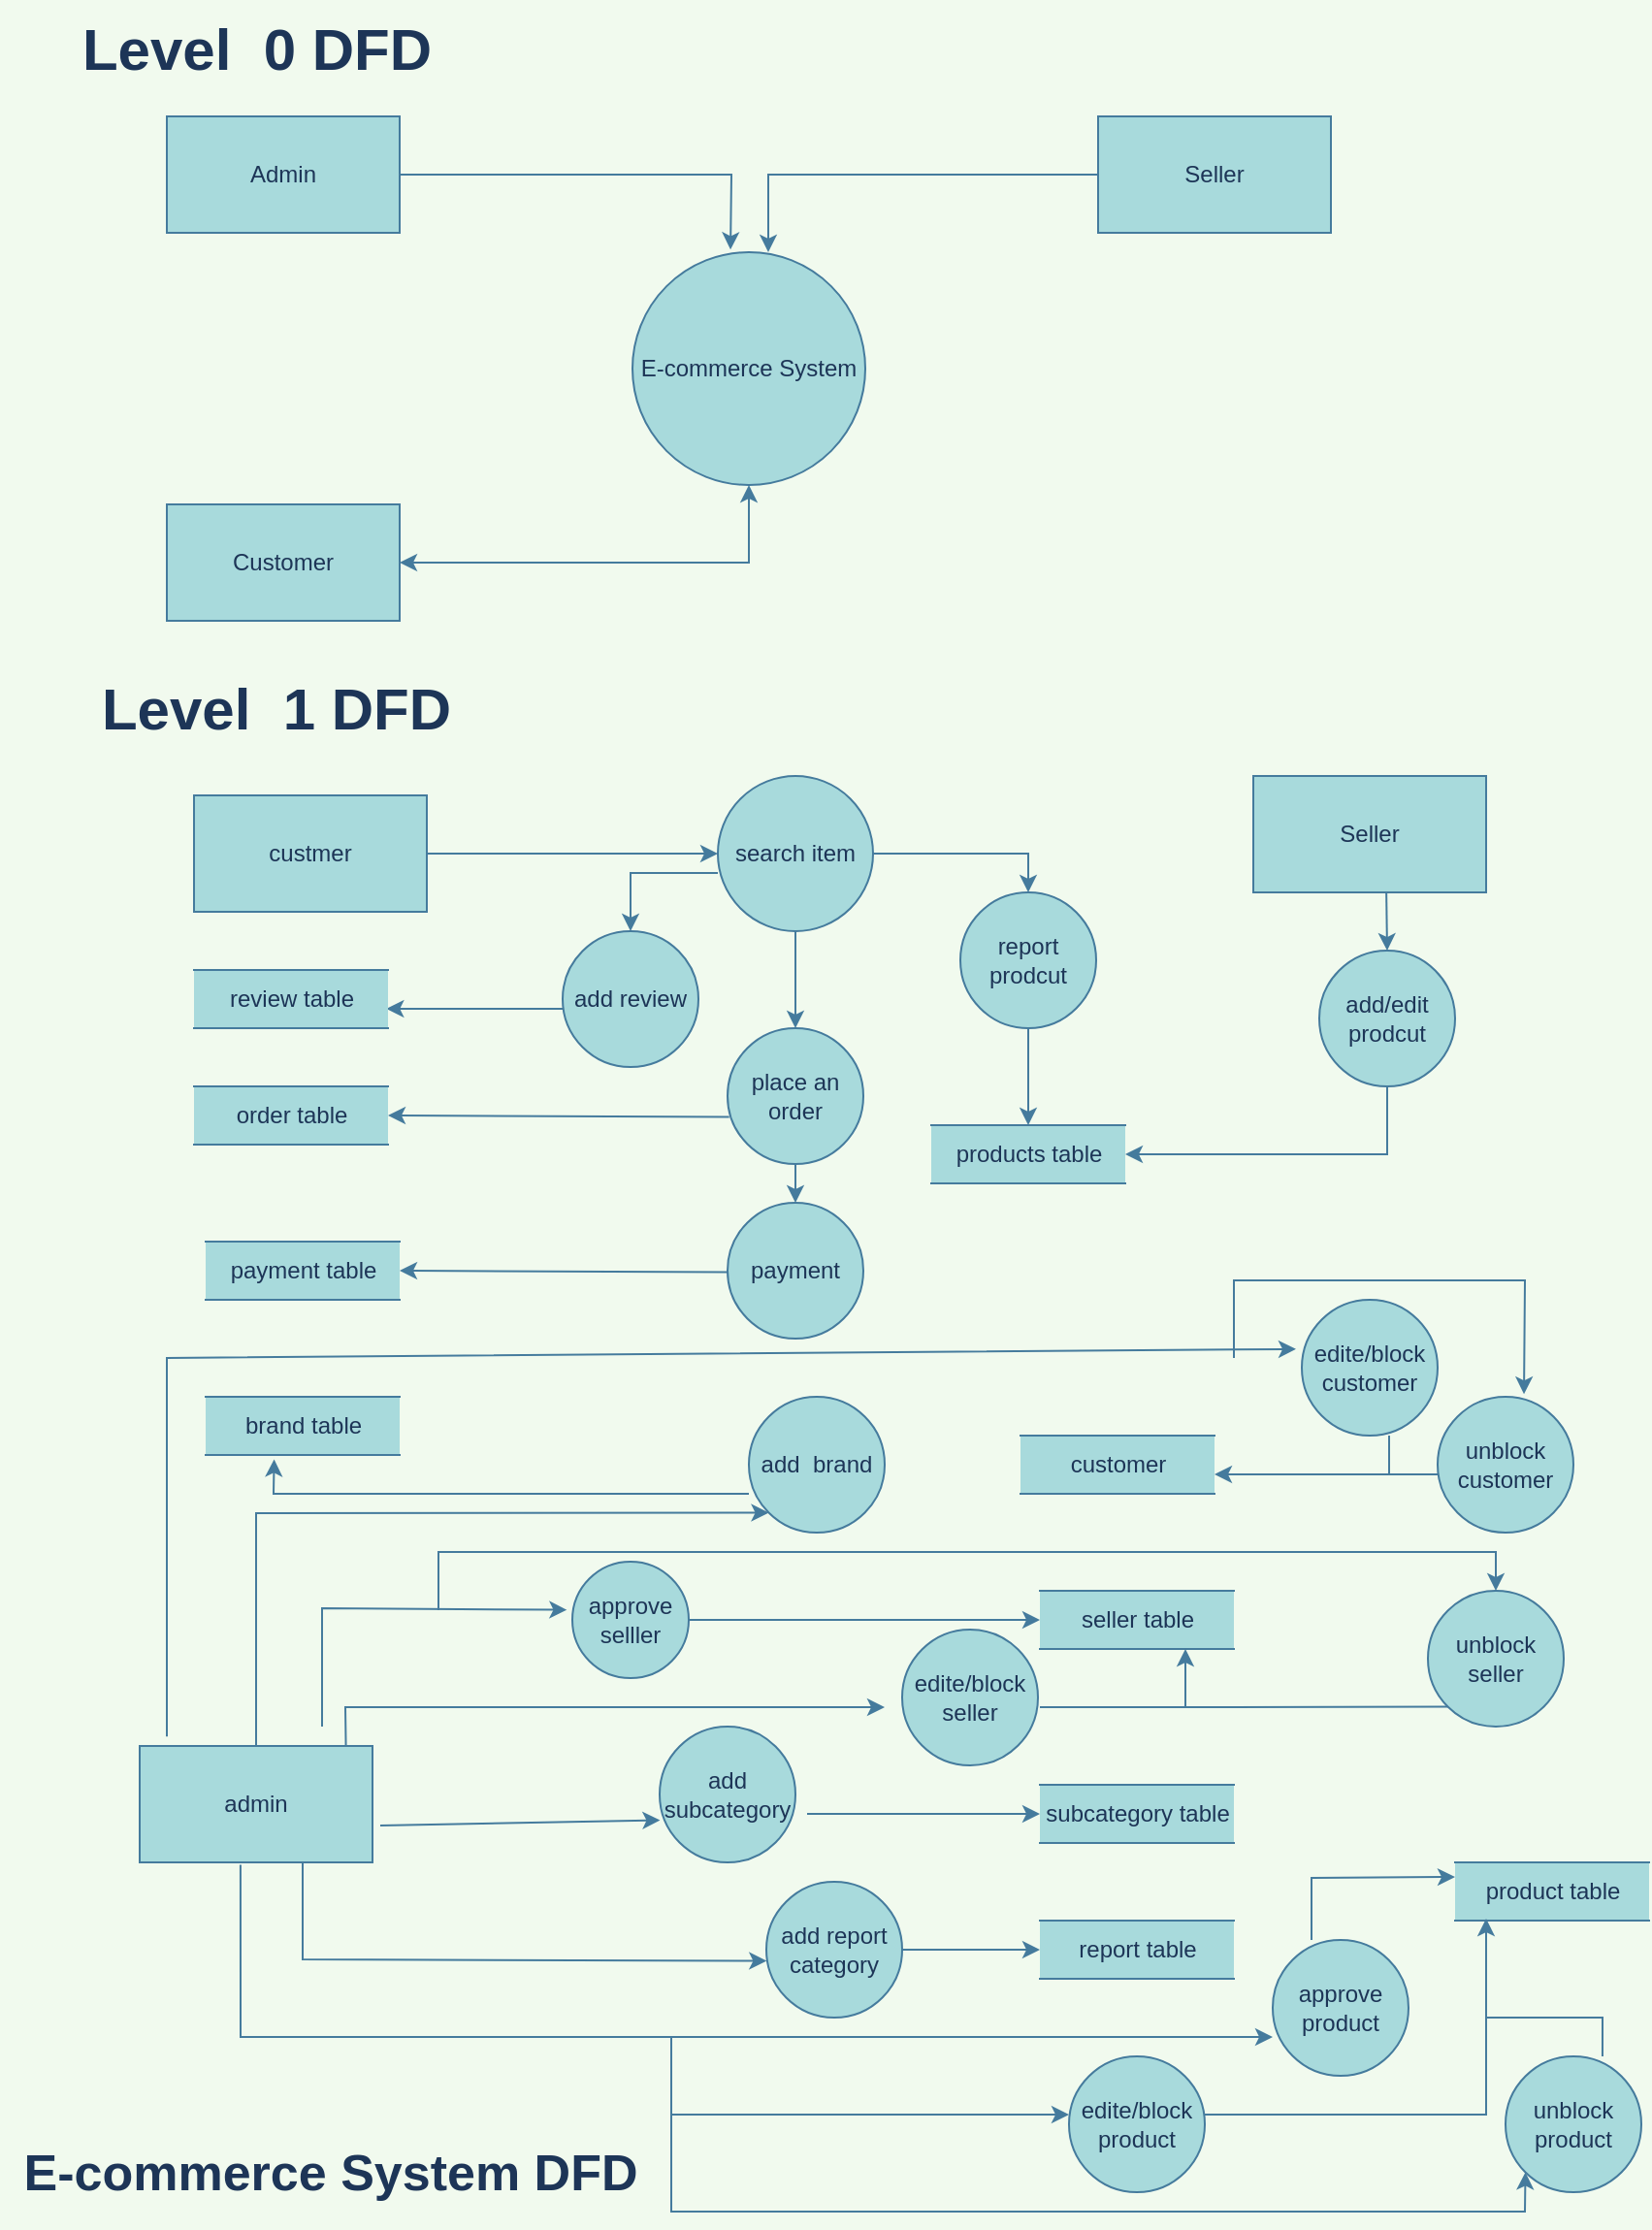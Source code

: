 <mxfile version="20.5.1" type="github">
  <diagram id="6LHt8cgfbqG_op0viOgs" name="Page-1">
    <mxGraphModel dx="903" dy="497" grid="1" gridSize="10" guides="1" tooltips="1" connect="1" arrows="1" fold="1" page="1" pageScale="1" pageWidth="827" pageHeight="1169" background="#F1FAEE" math="0" shadow="0">
      <root>
        <mxCell id="0" />
        <mxCell id="1" parent="0" />
        <mxCell id="5K8ycT09jUTQX0kZtNFb-1" value="Admin" style="rounded=0;whiteSpace=wrap;html=1;strokeColor=#457B9D;fontColor=#1D3557;fillColor=#A8DADC;" vertex="1" parent="1">
          <mxGeometry x="90" y="70" width="120" height="60" as="geometry" />
        </mxCell>
        <mxCell id="5K8ycT09jUTQX0kZtNFb-2" value="Customer" style="rounded=0;whiteSpace=wrap;html=1;strokeColor=#457B9D;fontColor=#1D3557;fillColor=#A8DADC;" vertex="1" parent="1">
          <mxGeometry x="90" y="270" width="120" height="60" as="geometry" />
        </mxCell>
        <mxCell id="5K8ycT09jUTQX0kZtNFb-3" value="Seller" style="rounded=0;whiteSpace=wrap;html=1;strokeColor=#457B9D;fontColor=#1D3557;fillColor=#A8DADC;" vertex="1" parent="1">
          <mxGeometry x="570" y="70" width="120" height="60" as="geometry" />
        </mxCell>
        <mxCell id="5K8ycT09jUTQX0kZtNFb-5" value="E-commerce System" style="ellipse;whiteSpace=wrap;html=1;aspect=fixed;strokeColor=#457B9D;fontColor=#1D3557;fillColor=#A8DADC;rounded=0;" vertex="1" parent="1">
          <mxGeometry x="330" y="140" width="120" height="120" as="geometry" />
        </mxCell>
        <mxCell id="5K8ycT09jUTQX0kZtNFb-6" value="&lt;b style=&quot;font-size: 30px;&quot;&gt;Level&amp;nbsp; 0 DFD&lt;/b&gt;" style="text;html=1;align=center;verticalAlign=middle;resizable=0;points=[];autosize=1;strokeColor=none;fillColor=none;fontColor=#1D3557;fontSize=30;rounded=0;" vertex="1" parent="1">
          <mxGeometry x="36" y="10" width="200" height="50" as="geometry" />
        </mxCell>
        <mxCell id="5K8ycT09jUTQX0kZtNFb-7" value="" style="endArrow=classic;html=1;rounded=0;strokeColor=#457B9D;fontSize=30;fontColor=#1D3557;fillColor=#A8DADC;exitX=1;exitY=0.5;exitDx=0;exitDy=0;entryX=0.5;entryY=1;entryDx=0;entryDy=0;startArrow=classic;startFill=1;endFill=1;labelBackgroundColor=#F1FAEE;" edge="1" parent="1" source="5K8ycT09jUTQX0kZtNFb-2" target="5K8ycT09jUTQX0kZtNFb-5">
          <mxGeometry width="50" height="50" relative="1" as="geometry">
            <mxPoint x="400" y="240" as="sourcePoint" />
            <mxPoint x="390" y="300" as="targetPoint" />
            <Array as="points">
              <mxPoint x="390" y="300" />
            </Array>
          </mxGeometry>
        </mxCell>
        <mxCell id="5K8ycT09jUTQX0kZtNFb-8" value="" style="endArrow=classic;html=1;rounded=0;strokeColor=#457B9D;fontSize=30;fontColor=#1D3557;fillColor=#A8DADC;exitX=1;exitY=0.5;exitDx=0;exitDy=0;entryX=0.421;entryY=-0.011;entryDx=0;entryDy=0;endFill=1;entryPerimeter=0;labelBackgroundColor=#F1FAEE;" edge="1" parent="1" source="5K8ycT09jUTQX0kZtNFb-1" target="5K8ycT09jUTQX0kZtNFb-5">
          <mxGeometry width="50" height="50" relative="1" as="geometry">
            <mxPoint x="400" y="240" as="sourcePoint" />
            <mxPoint x="410" y="100" as="targetPoint" />
            <Array as="points">
              <mxPoint x="381" y="100" />
            </Array>
          </mxGeometry>
        </mxCell>
        <mxCell id="5K8ycT09jUTQX0kZtNFb-9" value="" style="endArrow=none;html=1;rounded=0;strokeColor=#457B9D;fontSize=30;fontColor=#1D3557;fillColor=#A8DADC;entryX=0;entryY=0.5;entryDx=0;entryDy=0;endFill=0;startArrow=classic;startFill=1;labelBackgroundColor=#F1FAEE;" edge="1" parent="1" target="5K8ycT09jUTQX0kZtNFb-3">
          <mxGeometry width="50" height="50" relative="1" as="geometry">
            <mxPoint x="400" y="140" as="sourcePoint" />
            <mxPoint x="450" y="190" as="targetPoint" />
            <Array as="points">
              <mxPoint x="400" y="100" />
            </Array>
          </mxGeometry>
        </mxCell>
        <mxCell id="5K8ycT09jUTQX0kZtNFb-11" value="&lt;b style=&quot;font-size: 30px;&quot;&gt;Level&amp;nbsp; 1 DFD&lt;/b&gt;" style="text;html=1;align=center;verticalAlign=middle;resizable=0;points=[];autosize=1;strokeColor=none;fillColor=none;fontColor=#1D3557;fontSize=30;rounded=0;" vertex="1" parent="1">
          <mxGeometry x="46" y="350" width="200" height="50" as="geometry" />
        </mxCell>
        <mxCell id="5K8ycT09jUTQX0kZtNFb-12" value="custmer" style="rounded=0;whiteSpace=wrap;html=1;strokeColor=#457B9D;fontColor=#1D3557;fillColor=#A8DADC;" vertex="1" parent="1">
          <mxGeometry x="104" y="420" width="120" height="60" as="geometry" />
        </mxCell>
        <mxCell id="5K8ycT09jUTQX0kZtNFb-13" value="admin" style="rounded=0;whiteSpace=wrap;html=1;strokeColor=#457B9D;fontColor=#1D3557;fillColor=#A8DADC;" vertex="1" parent="1">
          <mxGeometry x="76" y="910" width="120" height="60" as="geometry" />
        </mxCell>
        <mxCell id="5K8ycT09jUTQX0kZtNFb-14" value="Seller" style="rounded=0;whiteSpace=wrap;html=1;strokeColor=#457B9D;fontColor=#1D3557;fillColor=#A8DADC;" vertex="1" parent="1">
          <mxGeometry x="650" y="410" width="120" height="60" as="geometry" />
        </mxCell>
        <mxCell id="5K8ycT09jUTQX0kZtNFb-15" value="search item" style="ellipse;whiteSpace=wrap;html=1;aspect=fixed;strokeColor=#457B9D;fontColor=#1D3557;fillColor=#A8DADC;rounded=0;" vertex="1" parent="1">
          <mxGeometry x="374" y="410" width="80" height="80" as="geometry" />
        </mxCell>
        <mxCell id="5K8ycT09jUTQX0kZtNFb-19" value="place an order" style="ellipse;whiteSpace=wrap;html=1;aspect=fixed;strokeColor=#457B9D;fontColor=#1D3557;fillColor=#A8DADC;rounded=0;" vertex="1" parent="1">
          <mxGeometry x="379" y="540" width="70" height="70" as="geometry" />
        </mxCell>
        <mxCell id="5K8ycT09jUTQX0kZtNFb-20" value="" style="endArrow=classic;html=1;rounded=0;strokeColor=#457B9D;fontSize=30;fontColor=#1D3557;fillColor=#A8DADC;exitX=1;exitY=0.5;exitDx=0;exitDy=0;endFill=1;labelBackgroundColor=#F1FAEE;" edge="1" parent="1" source="5K8ycT09jUTQX0kZtNFb-12">
          <mxGeometry width="50" height="50" relative="1" as="geometry">
            <mxPoint x="414" y="670" as="sourcePoint" />
            <mxPoint x="374" y="450" as="targetPoint" />
          </mxGeometry>
        </mxCell>
        <mxCell id="5K8ycT09jUTQX0kZtNFb-21" value="" style="endArrow=classic;html=1;rounded=0;strokeColor=#457B9D;fontSize=30;fontColor=#1D3557;fillColor=#A8DADC;exitX=0.5;exitY=1;exitDx=0;exitDy=0;entryX=0.5;entryY=0;entryDx=0;entryDy=0;labelBackgroundColor=#F1FAEE;" edge="1" parent="1" source="5K8ycT09jUTQX0kZtNFb-15" target="5K8ycT09jUTQX0kZtNFb-19">
          <mxGeometry width="50" height="50" relative="1" as="geometry">
            <mxPoint x="414" y="670" as="sourcePoint" />
            <mxPoint x="464" y="620" as="targetPoint" />
          </mxGeometry>
        </mxCell>
        <mxCell id="5K8ycT09jUTQX0kZtNFb-22" value="payment" style="ellipse;whiteSpace=wrap;html=1;aspect=fixed;strokeColor=#457B9D;fontColor=#1D3557;fillColor=#A8DADC;rounded=0;" vertex="1" parent="1">
          <mxGeometry x="379" y="630" width="70" height="70" as="geometry" />
        </mxCell>
        <mxCell id="5K8ycT09jUTQX0kZtNFb-23" value="" style="endArrow=classic;html=1;rounded=0;strokeColor=#457B9D;fontSize=30;fontColor=#1D3557;fillColor=#A8DADC;exitX=0.5;exitY=1;exitDx=0;exitDy=0;entryX=0.5;entryY=0;entryDx=0;entryDy=0;labelBackgroundColor=#F1FAEE;" edge="1" parent="1" source="5K8ycT09jUTQX0kZtNFb-19" target="5K8ycT09jUTQX0kZtNFb-22">
          <mxGeometry width="50" height="50" relative="1" as="geometry">
            <mxPoint x="524" y="600" as="sourcePoint" />
            <mxPoint x="524" y="650" as="targetPoint" />
          </mxGeometry>
        </mxCell>
        <mxCell id="5K8ycT09jUTQX0kZtNFb-24" value="" style="endArrow=classic;html=1;rounded=0;strokeColor=#457B9D;fontSize=30;fontColor=#1D3557;fillColor=#A8DADC;entryX=1;entryY=0.5;entryDx=0;entryDy=0;exitX=0.012;exitY=0.653;exitDx=0;exitDy=0;exitPerimeter=0;labelBackgroundColor=#F1FAEE;" edge="1" parent="1" source="5K8ycT09jUTQX0kZtNFb-19">
          <mxGeometry width="50" height="50" relative="1" as="geometry">
            <mxPoint x="374" y="585" as="sourcePoint" />
            <mxPoint x="204" y="585" as="targetPoint" />
          </mxGeometry>
        </mxCell>
        <mxCell id="5K8ycT09jUTQX0kZtNFb-27" value="" style="endArrow=classic;html=1;rounded=0;strokeColor=#457B9D;fontSize=30;fontColor=#1D3557;fillColor=#A8DADC;entryX=1;entryY=0.5;entryDx=0;entryDy=0;exitX=0.012;exitY=0.653;exitDx=0;exitDy=0;exitPerimeter=0;labelBackgroundColor=#F1FAEE;" edge="1" parent="1">
          <mxGeometry width="50" height="50" relative="1" as="geometry">
            <mxPoint x="379.0" y="665.71" as="sourcePoint" />
            <mxPoint x="210" y="665" as="targetPoint" />
          </mxGeometry>
        </mxCell>
        <mxCell id="5K8ycT09jUTQX0kZtNFb-30" value="payment table" style="html=1;dashed=0;whitespace=wrap;shape=partialRectangle;right=0;left=0;strokeColor=#457B9D;fontSize=12;fontColor=#1D3557;fillColor=#A8DADC;rounded=0;" vertex="1" parent="1">
          <mxGeometry x="110" y="650" width="100" height="30" as="geometry" />
        </mxCell>
        <mxCell id="5K8ycT09jUTQX0kZtNFb-32" value="order table" style="html=1;dashed=0;whitespace=wrap;shape=partialRectangle;right=0;left=0;strokeColor=#457B9D;fontSize=12;fontColor=#1D3557;fillColor=#A8DADC;rounded=0;" vertex="1" parent="1">
          <mxGeometry x="104" y="570" width="100" height="30" as="geometry" />
        </mxCell>
        <mxCell id="5K8ycT09jUTQX0kZtNFb-33" value="products table" style="html=1;dashed=0;whitespace=wrap;shape=partialRectangle;right=0;left=0;strokeColor=#457B9D;fontSize=12;fontColor=#1D3557;fillColor=#A8DADC;rounded=0;" vertex="1" parent="1">
          <mxGeometry x="484" y="590" width="100" height="30" as="geometry" />
        </mxCell>
        <mxCell id="5K8ycT09jUTQX0kZtNFb-34" value="" style="endArrow=classic;html=1;rounded=0;strokeColor=#457B9D;fontSize=12;fontColor=#1D3557;fillColor=#A8DADC;exitX=0.5;exitY=1;exitDx=0;exitDy=0;entryX=0.5;entryY=0;entryDx=0;entryDy=0;startArrow=none;labelBackgroundColor=#F1FAEE;" edge="1" parent="1" source="5K8ycT09jUTQX0kZtNFb-35" target="5K8ycT09jUTQX0kZtNFb-33">
          <mxGeometry width="50" height="50" relative="1" as="geometry">
            <mxPoint x="424" y="630" as="sourcePoint" />
            <mxPoint x="474" y="580" as="targetPoint" />
            <Array as="points">
              <mxPoint x="534" y="540" />
            </Array>
          </mxGeometry>
        </mxCell>
        <mxCell id="5K8ycT09jUTQX0kZtNFb-35" value="report prodcut" style="ellipse;whiteSpace=wrap;html=1;aspect=fixed;strokeColor=#457B9D;fontColor=#1D3557;fillColor=#A8DADC;rounded=0;" vertex="1" parent="1">
          <mxGeometry x="499" y="470" width="70" height="70" as="geometry" />
        </mxCell>
        <mxCell id="5K8ycT09jUTQX0kZtNFb-36" value="" style="endArrow=classic;html=1;rounded=0;strokeColor=#457B9D;fontSize=12;fontColor=#1D3557;fillColor=#A8DADC;exitX=1;exitY=0.5;exitDx=0;exitDy=0;entryX=0.5;entryY=0;entryDx=0;entryDy=0;endFill=1;labelBackgroundColor=#F1FAEE;" edge="1" parent="1" source="5K8ycT09jUTQX0kZtNFb-15" target="5K8ycT09jUTQX0kZtNFb-35">
          <mxGeometry width="50" height="50" relative="1" as="geometry">
            <mxPoint x="454.0" y="450" as="sourcePoint" />
            <mxPoint x="534" y="450" as="targetPoint" />
            <Array as="points">
              <mxPoint x="534" y="450" />
            </Array>
          </mxGeometry>
        </mxCell>
        <mxCell id="5K8ycT09jUTQX0kZtNFb-37" value="add review" style="ellipse;whiteSpace=wrap;html=1;aspect=fixed;strokeColor=#457B9D;fontColor=#1D3557;fillColor=#A8DADC;rounded=0;" vertex="1" parent="1">
          <mxGeometry x="294" y="490" width="70" height="70" as="geometry" />
        </mxCell>
        <mxCell id="5K8ycT09jUTQX0kZtNFb-38" value="" style="endArrow=classic;html=1;rounded=0;strokeColor=#457B9D;fontSize=12;fontColor=#1D3557;fillColor=#A8DADC;entryX=0.5;entryY=0;entryDx=0;entryDy=0;labelBackgroundColor=#F1FAEE;" edge="1" parent="1" target="5K8ycT09jUTQX0kZtNFb-37">
          <mxGeometry width="50" height="50" relative="1" as="geometry">
            <mxPoint x="374" y="460" as="sourcePoint" />
            <mxPoint x="474" y="580" as="targetPoint" />
            <Array as="points">
              <mxPoint x="329" y="460" />
            </Array>
          </mxGeometry>
        </mxCell>
        <mxCell id="5K8ycT09jUTQX0kZtNFb-39" value="" style="endArrow=classic;html=1;rounded=0;strokeColor=#457B9D;fontSize=30;fontColor=#1D3557;fillColor=#A8DADC;entryX=1;entryY=0.5;entryDx=0;entryDy=0;labelBackgroundColor=#F1FAEE;" edge="1" parent="1">
          <mxGeometry width="50" height="50" relative="1" as="geometry">
            <mxPoint x="294" y="530" as="sourcePoint" />
            <mxPoint x="203.16" y="530" as="targetPoint" />
          </mxGeometry>
        </mxCell>
        <mxCell id="5K8ycT09jUTQX0kZtNFb-40" value="review table" style="html=1;dashed=0;whitespace=wrap;shape=partialRectangle;right=0;left=0;strokeColor=#457B9D;fontSize=12;fontColor=#1D3557;fillColor=#A8DADC;rounded=0;" vertex="1" parent="1">
          <mxGeometry x="104" y="510" width="100" height="30" as="geometry" />
        </mxCell>
        <mxCell id="5K8ycT09jUTQX0kZtNFb-41" value="add/edit prodcut" style="ellipse;whiteSpace=wrap;html=1;aspect=fixed;strokeColor=#457B9D;fontColor=#1D3557;fillColor=#A8DADC;rounded=0;" vertex="1" parent="1">
          <mxGeometry x="684" y="500" width="70" height="70" as="geometry" />
        </mxCell>
        <mxCell id="5K8ycT09jUTQX0kZtNFb-42" value="" style="endArrow=classic;html=1;rounded=0;strokeColor=#457B9D;fontSize=12;fontColor=#1D3557;fillColor=#A8DADC;exitX=0.5;exitY=1;exitDx=0;exitDy=0;entryX=1;entryY=0.5;entryDx=0;entryDy=0;labelBackgroundColor=#F1FAEE;" edge="1" parent="1" source="5K8ycT09jUTQX0kZtNFb-41" target="5K8ycT09jUTQX0kZtNFb-33">
          <mxGeometry width="50" height="50" relative="1" as="geometry">
            <mxPoint x="424" y="640" as="sourcePoint" />
            <mxPoint x="474" y="590" as="targetPoint" />
            <Array as="points">
              <mxPoint x="719" y="605" />
            </Array>
          </mxGeometry>
        </mxCell>
        <mxCell id="5K8ycT09jUTQX0kZtNFb-43" value="" style="endArrow=classic;html=1;rounded=0;strokeColor=#457B9D;fontSize=30;fontColor=#1D3557;fillColor=#A8DADC;exitX=0.5;exitY=1;exitDx=0;exitDy=0;entryX=0.5;entryY=0;entryDx=0;entryDy=0;labelBackgroundColor=#F1FAEE;" edge="1" parent="1" target="5K8ycT09jUTQX0kZtNFb-41">
          <mxGeometry width="50" height="50" relative="1" as="geometry">
            <mxPoint x="718.57" y="470" as="sourcePoint" />
            <mxPoint x="718.57" y="520" as="targetPoint" />
          </mxGeometry>
        </mxCell>
        <mxCell id="5K8ycT09jUTQX0kZtNFb-44" value="add&amp;nbsp; brand" style="ellipse;whiteSpace=wrap;html=1;aspect=fixed;strokeColor=#457B9D;fontColor=#1D3557;fillColor=#A8DADC;rounded=0;" vertex="1" parent="1">
          <mxGeometry x="390" y="730" width="70" height="70" as="geometry" />
        </mxCell>
        <mxCell id="5K8ycT09jUTQX0kZtNFb-45" value="add subcategory" style="ellipse;whiteSpace=wrap;html=1;aspect=fixed;strokeColor=#457B9D;fontColor=#1D3557;fillColor=#A8DADC;rounded=0;" vertex="1" parent="1">
          <mxGeometry x="344" y="900" width="70" height="70" as="geometry" />
        </mxCell>
        <mxCell id="5K8ycT09jUTQX0kZtNFb-47" value="" style="endArrow=classic;html=1;rounded=0;strokeColor=#457B9D;fontSize=12;fontColor=#1D3557;fillColor=#A8DADC;entryX=0.003;entryY=0.689;entryDx=0;entryDy=0;entryPerimeter=0;labelBackgroundColor=#F1FAEE;" edge="1" parent="1" target="5K8ycT09jUTQX0kZtNFb-45">
          <mxGeometry width="50" height="50" relative="1" as="geometry">
            <mxPoint x="200" y="951" as="sourcePoint" />
            <mxPoint x="275" y="850" as="targetPoint" />
            <Array as="points" />
          </mxGeometry>
        </mxCell>
        <mxCell id="5K8ycT09jUTQX0kZtNFb-48" value="add report category" style="ellipse;whiteSpace=wrap;html=1;aspect=fixed;strokeColor=#457B9D;fontColor=#1D3557;fillColor=#A8DADC;rounded=0;" vertex="1" parent="1">
          <mxGeometry x="399" y="980" width="70" height="70" as="geometry" />
        </mxCell>
        <mxCell id="5K8ycT09jUTQX0kZtNFb-49" value="" style="endArrow=classic;html=1;rounded=0;strokeColor=#457B9D;fontSize=12;fontColor=#1D3557;fillColor=#A8DADC;entryX=-0.047;entryY=0.414;entryDx=0;entryDy=0;entryPerimeter=0;labelBackgroundColor=#F1FAEE;" edge="1" parent="1" target="5K8ycT09jUTQX0kZtNFb-55">
          <mxGeometry width="50" height="50" relative="1" as="geometry">
            <mxPoint x="170" y="900" as="sourcePoint" />
            <mxPoint x="190" y="840" as="targetPoint" />
            <Array as="points">
              <mxPoint x="170" y="839" />
            </Array>
          </mxGeometry>
        </mxCell>
        <mxCell id="5K8ycT09jUTQX0kZtNFb-50" value="brand table" style="html=1;dashed=0;whitespace=wrap;shape=partialRectangle;right=0;left=0;strokeColor=#457B9D;fontSize=12;fontColor=#1D3557;fillColor=#A8DADC;rounded=0;" vertex="1" parent="1">
          <mxGeometry x="110" y="730" width="100" height="30" as="geometry" />
        </mxCell>
        <mxCell id="5K8ycT09jUTQX0kZtNFb-51" value="" style="endArrow=classic;html=1;rounded=0;strokeColor=#457B9D;fontSize=12;fontColor=#1D3557;fillColor=#A8DADC;exitX=0;exitY=0.714;exitDx=0;exitDy=0;entryX=0.353;entryY=1.074;entryDx=0;entryDy=0;entryPerimeter=0;exitPerimeter=0;labelBackgroundColor=#F1FAEE;" edge="1" parent="1" source="5K8ycT09jUTQX0kZtNFb-44" target="5K8ycT09jUTQX0kZtNFb-50">
          <mxGeometry width="50" height="50" relative="1" as="geometry">
            <mxPoint x="410" y="860" as="sourcePoint" />
            <mxPoint x="460" y="810" as="targetPoint" />
            <Array as="points">
              <mxPoint x="145" y="780" />
            </Array>
          </mxGeometry>
        </mxCell>
        <mxCell id="5K8ycT09jUTQX0kZtNFb-52" value="" style="endArrow=classic;html=1;rounded=0;strokeColor=#457B9D;fontSize=12;fontColor=#1D3557;fillColor=#A8DADC;entryX=0.002;entryY=0.583;entryDx=0;entryDy=0;entryPerimeter=0;labelBackgroundColor=#F1FAEE;" edge="1" parent="1" target="5K8ycT09jUTQX0kZtNFb-48">
          <mxGeometry width="50" height="50" relative="1" as="geometry">
            <mxPoint x="160" y="970" as="sourcePoint" />
            <mxPoint x="210" y="920" as="targetPoint" />
            <Array as="points">
              <mxPoint x="160" y="1020" />
            </Array>
          </mxGeometry>
        </mxCell>
        <mxCell id="5K8ycT09jUTQX0kZtNFb-53" value="report table" style="html=1;dashed=0;whitespace=wrap;shape=partialRectangle;right=0;left=0;strokeColor=#457B9D;fontSize=12;fontColor=#1D3557;fillColor=#A8DADC;rounded=0;" vertex="1" parent="1">
          <mxGeometry x="540" y="1000" width="100" height="30" as="geometry" />
        </mxCell>
        <mxCell id="5K8ycT09jUTQX0kZtNFb-55" value="approve selller" style="ellipse;whiteSpace=wrap;html=1;aspect=fixed;strokeColor=#457B9D;fontColor=#1D3557;fillColor=#A8DADC;rounded=0;" vertex="1" parent="1">
          <mxGeometry x="299" y="815" width="60" height="60" as="geometry" />
        </mxCell>
        <mxCell id="5K8ycT09jUTQX0kZtNFb-56" value="" style="endArrow=classic;html=1;rounded=0;strokeColor=#457B9D;fontSize=12;fontColor=#1D3557;fillColor=#A8DADC;entryX=0;entryY=1;entryDx=0;entryDy=0;labelBackgroundColor=#F1FAEE;" edge="1" parent="1" source="5K8ycT09jUTQX0kZtNFb-13" target="5K8ycT09jUTQX0kZtNFb-44">
          <mxGeometry width="50" height="50" relative="1" as="geometry">
            <mxPoint x="200" y="940" as="sourcePoint" />
            <mxPoint x="310" y="920" as="targetPoint" />
            <Array as="points">
              <mxPoint x="136" y="790" />
            </Array>
          </mxGeometry>
        </mxCell>
        <mxCell id="5K8ycT09jUTQX0kZtNFb-57" value="subcategory table" style="html=1;dashed=0;whitespace=wrap;shape=partialRectangle;right=0;left=0;strokeColor=#457B9D;fontSize=12;fontColor=#1D3557;fillColor=#A8DADC;rounded=0;" vertex="1" parent="1">
          <mxGeometry x="540" y="930" width="100" height="30" as="geometry" />
        </mxCell>
        <mxCell id="5K8ycT09jUTQX0kZtNFb-58" value="seller table" style="html=1;dashed=0;whitespace=wrap;shape=partialRectangle;right=0;left=0;strokeColor=#457B9D;fontSize=12;fontColor=#1D3557;fillColor=#A8DADC;rounded=0;" vertex="1" parent="1">
          <mxGeometry x="540" y="830" width="100" height="30" as="geometry" />
        </mxCell>
        <mxCell id="5K8ycT09jUTQX0kZtNFb-59" value="edite/block&lt;br&gt;customer" style="ellipse;whiteSpace=wrap;html=1;aspect=fixed;strokeColor=#457B9D;fontColor=#1D3557;fillColor=#A8DADC;rounded=0;" vertex="1" parent="1">
          <mxGeometry x="675" y="680" width="70" height="70" as="geometry" />
        </mxCell>
        <mxCell id="5K8ycT09jUTQX0kZtNFb-60" value="customer" style="html=1;dashed=0;whitespace=wrap;shape=partialRectangle;right=0;left=0;strokeColor=#457B9D;fontSize=12;fontColor=#1D3557;fillColor=#A8DADC;rounded=0;" vertex="1" parent="1">
          <mxGeometry x="530" y="750" width="100" height="30" as="geometry" />
        </mxCell>
        <mxCell id="5K8ycT09jUTQX0kZtNFb-61" value="" style="endArrow=classic;html=1;rounded=0;strokeColor=#457B9D;fontSize=12;fontColor=#1D3557;fillColor=#A8DADC;entryX=-0.043;entryY=0.363;entryDx=0;entryDy=0;entryPerimeter=0;labelBackgroundColor=#F1FAEE;" edge="1" parent="1" target="5K8ycT09jUTQX0kZtNFb-59">
          <mxGeometry width="50" height="50" relative="1" as="geometry">
            <mxPoint x="90" y="905.13" as="sourcePoint" />
            <mxPoint x="700" y="700" as="targetPoint" />
            <Array as="points">
              <mxPoint x="90" y="710" />
            </Array>
          </mxGeometry>
        </mxCell>
        <mxCell id="5K8ycT09jUTQX0kZtNFb-62" value="" style="endArrow=classic;html=1;rounded=0;strokeColor=#457B9D;fontSize=12;fontColor=#1D3557;fillColor=#A8DADC;labelBackgroundColor=#F1FAEE;" edge="1" parent="1">
          <mxGeometry width="50" height="50" relative="1" as="geometry">
            <mxPoint x="720" y="750" as="sourcePoint" />
            <mxPoint x="630" y="770" as="targetPoint" />
            <Array as="points">
              <mxPoint x="720" y="770" />
            </Array>
          </mxGeometry>
        </mxCell>
        <mxCell id="5K8ycT09jUTQX0kZtNFb-63" value="" style="endArrow=classic;html=1;rounded=0;strokeColor=#457B9D;fontSize=12;fontColor=#1D3557;fillColor=#A8DADC;exitX=1;exitY=0.5;exitDx=0;exitDy=0;entryX=0;entryY=0.5;entryDx=0;entryDy=0;labelBackgroundColor=#F1FAEE;" edge="1" parent="1" source="5K8ycT09jUTQX0kZtNFb-55" target="5K8ycT09jUTQX0kZtNFb-58">
          <mxGeometry width="50" height="50" relative="1" as="geometry">
            <mxPoint x="410" y="860" as="sourcePoint" />
            <mxPoint x="460" y="810" as="targetPoint" />
          </mxGeometry>
        </mxCell>
        <mxCell id="5K8ycT09jUTQX0kZtNFb-65" value="" style="endArrow=classic;html=1;rounded=0;strokeColor=#457B9D;fontSize=12;fontColor=#1D3557;fillColor=#A8DADC;entryX=0;entryY=0.5;entryDx=0;entryDy=0;labelBackgroundColor=#F1FAEE;" edge="1" parent="1" target="5K8ycT09jUTQX0kZtNFb-57">
          <mxGeometry width="50" height="50" relative="1" as="geometry">
            <mxPoint x="420" y="945" as="sourcePoint" />
            <mxPoint x="504" y="890" as="targetPoint" />
          </mxGeometry>
        </mxCell>
        <mxCell id="5K8ycT09jUTQX0kZtNFb-66" value="" style="endArrow=classic;html=1;rounded=0;strokeColor=#457B9D;fontSize=12;fontColor=#1D3557;fillColor=#A8DADC;entryX=0;entryY=0.5;entryDx=0;entryDy=0;exitX=1;exitY=0.5;exitDx=0;exitDy=0;labelBackgroundColor=#F1FAEE;" edge="1" parent="1" source="5K8ycT09jUTQX0kZtNFb-48" target="5K8ycT09jUTQX0kZtNFb-53">
          <mxGeometry width="50" height="50" relative="1" as="geometry">
            <mxPoint x="410" y="1030" as="sourcePoint" />
            <mxPoint x="460" y="980" as="targetPoint" />
          </mxGeometry>
        </mxCell>
        <mxCell id="5K8ycT09jUTQX0kZtNFb-67" value="approve product" style="ellipse;whiteSpace=wrap;html=1;aspect=fixed;strokeColor=#457B9D;fontColor=#1D3557;fillColor=#A8DADC;rounded=0;" vertex="1" parent="1">
          <mxGeometry x="660" y="1010" width="70" height="70" as="geometry" />
        </mxCell>
        <mxCell id="5K8ycT09jUTQX0kZtNFb-68" value="" style="endArrow=classic;html=1;rounded=0;strokeColor=#457B9D;fontSize=12;fontColor=#1D3557;fillColor=#A8DADC;exitX=0.433;exitY=1.02;exitDx=0;exitDy=0;exitPerimeter=0;labelBackgroundColor=#F1FAEE;" edge="1" parent="1" source="5K8ycT09jUTQX0kZtNFb-13">
          <mxGeometry width="50" height="50" relative="1" as="geometry">
            <mxPoint x="130" y="1080" as="sourcePoint" />
            <mxPoint x="660" y="1060" as="targetPoint" />
            <Array as="points">
              <mxPoint x="128" y="1060" />
            </Array>
          </mxGeometry>
        </mxCell>
        <mxCell id="5K8ycT09jUTQX0kZtNFb-69" value="" style="endArrow=classic;html=1;rounded=0;strokeColor=#457B9D;fontSize=12;fontColor=#1D3557;fillColor=#A8DADC;labelBackgroundColor=#F1FAEE;" edge="1" parent="1">
          <mxGeometry width="50" height="50" relative="1" as="geometry">
            <mxPoint x="182.29" y="910" as="sourcePoint" />
            <mxPoint x="460" y="890" as="targetPoint" />
            <Array as="points">
              <mxPoint x="182" y="890" />
            </Array>
          </mxGeometry>
        </mxCell>
        <mxCell id="5K8ycT09jUTQX0kZtNFb-70" value="edite/block&lt;br&gt;seller" style="ellipse;whiteSpace=wrap;html=1;aspect=fixed;strokeColor=#457B9D;fontColor=#1D3557;fillColor=#A8DADC;rounded=0;" vertex="1" parent="1">
          <mxGeometry x="469" y="850" width="70" height="70" as="geometry" />
        </mxCell>
        <mxCell id="5K8ycT09jUTQX0kZtNFb-72" value="" style="endArrow=classic;html=1;rounded=0;strokeColor=#457B9D;fontSize=12;fontColor=#1D3557;fillColor=#A8DADC;entryX=0.75;entryY=1;entryDx=0;entryDy=0;labelBackgroundColor=#F1FAEE;" edge="1" parent="1" target="5K8ycT09jUTQX0kZtNFb-58">
          <mxGeometry width="50" height="50" relative="1" as="geometry">
            <mxPoint x="540" y="890" as="sourcePoint" />
            <mxPoint x="819.14" y="950.81" as="targetPoint" />
            <Array as="points">
              <mxPoint x="615" y="890" />
            </Array>
          </mxGeometry>
        </mxCell>
        <mxCell id="5K8ycT09jUTQX0kZtNFb-75" value="" style="endArrow=classic;html=1;rounded=0;strokeColor=#457B9D;fontSize=12;fontColor=#1D3557;fillColor=#A8DADC;entryX=0.636;entryY=-0.02;entryDx=0;entryDy=0;entryPerimeter=0;labelBackgroundColor=#F1FAEE;" edge="1" parent="1" target="5K8ycT09jUTQX0kZtNFb-76">
          <mxGeometry width="50" height="50" relative="1" as="geometry">
            <mxPoint x="640" y="710" as="sourcePoint" />
            <mxPoint x="700" y="630" as="targetPoint" />
            <Array as="points">
              <mxPoint x="640" y="670" />
              <mxPoint x="790" y="670" />
            </Array>
          </mxGeometry>
        </mxCell>
        <mxCell id="5K8ycT09jUTQX0kZtNFb-76" value="unblock customer" style="ellipse;whiteSpace=wrap;html=1;aspect=fixed;strokeColor=#457B9D;fontColor=#1D3557;fillColor=#A8DADC;rounded=0;" vertex="1" parent="1">
          <mxGeometry x="745" y="730" width="70" height="70" as="geometry" />
        </mxCell>
        <mxCell id="5K8ycT09jUTQX0kZtNFb-77" value="" style="endArrow=none;html=1;rounded=0;strokeColor=#457B9D;fontSize=12;fontColor=#1D3557;fillColor=#A8DADC;labelBackgroundColor=#F1FAEE;" edge="1" parent="1">
          <mxGeometry width="50" height="50" relative="1" as="geometry">
            <mxPoint x="720" y="770" as="sourcePoint" />
            <mxPoint x="745" y="770" as="targetPoint" />
          </mxGeometry>
        </mxCell>
        <mxCell id="5K8ycT09jUTQX0kZtNFb-78" value="edite/block&lt;br&gt;product" style="ellipse;whiteSpace=wrap;html=1;aspect=fixed;strokeColor=#457B9D;fontColor=#1D3557;fillColor=#A8DADC;rounded=0;" vertex="1" parent="1">
          <mxGeometry x="555" y="1070" width="70" height="70" as="geometry" />
        </mxCell>
        <mxCell id="5K8ycT09jUTQX0kZtNFb-79" value="unblock product" style="ellipse;whiteSpace=wrap;html=1;aspect=fixed;strokeColor=#457B9D;fontColor=#1D3557;fillColor=#A8DADC;rounded=0;" vertex="1" parent="1">
          <mxGeometry x="780" y="1070" width="70" height="70" as="geometry" />
        </mxCell>
        <mxCell id="5K8ycT09jUTQX0kZtNFb-80" value="product table" style="html=1;dashed=0;whitespace=wrap;shape=partialRectangle;right=0;left=0;strokeColor=#457B9D;fontSize=12;fontColor=#1D3557;fillColor=#A8DADC;rounded=0;" vertex="1" parent="1">
          <mxGeometry x="754" y="970" width="100" height="30" as="geometry" />
        </mxCell>
        <mxCell id="5K8ycT09jUTQX0kZtNFb-81" value="" style="endArrow=classic;html=1;rounded=0;strokeColor=#457B9D;fontSize=12;fontColor=#1D3557;fillColor=#A8DADC;endFill=1;labelBackgroundColor=#F1FAEE;" edge="1" parent="1">
          <mxGeometry width="50" height="50" relative="1" as="geometry">
            <mxPoint x="350" y="1060" as="sourcePoint" />
            <mxPoint x="555" y="1100" as="targetPoint" />
            <Array as="points">
              <mxPoint x="350" y="1100" />
            </Array>
          </mxGeometry>
        </mxCell>
        <mxCell id="5K8ycT09jUTQX0kZtNFb-82" value="" style="endArrow=classic;html=1;rounded=0;strokeColor=#457B9D;fontSize=12;fontColor=#1D3557;fillColor=#A8DADC;entryX=0;entryY=1;entryDx=0;entryDy=0;endFill=1;labelBackgroundColor=#F1FAEE;" edge="1" parent="1" target="5K8ycT09jUTQX0kZtNFb-79">
          <mxGeometry width="50" height="50" relative="1" as="geometry">
            <mxPoint x="350" y="1100" as="sourcePoint" />
            <mxPoint x="460" y="950" as="targetPoint" />
            <Array as="points">
              <mxPoint x="350" y="1150" />
              <mxPoint x="790" y="1150" />
            </Array>
          </mxGeometry>
        </mxCell>
        <mxCell id="5K8ycT09jUTQX0kZtNFb-83" value="" style="endArrow=classic;html=1;rounded=0;strokeColor=#457B9D;fontSize=12;fontColor=#1D3557;fillColor=#A8DADC;entryX=0;entryY=0.25;entryDx=0;entryDy=0;labelBackgroundColor=#F1FAEE;" edge="1" parent="1" target="5K8ycT09jUTQX0kZtNFb-80">
          <mxGeometry width="50" height="50" relative="1" as="geometry">
            <mxPoint x="680" y="1010" as="sourcePoint" />
            <mxPoint x="460" y="950" as="targetPoint" />
            <Array as="points">
              <mxPoint x="680" y="978" />
            </Array>
          </mxGeometry>
        </mxCell>
        <mxCell id="5K8ycT09jUTQX0kZtNFb-84" value="" style="endArrow=classic;html=1;rounded=0;strokeColor=#457B9D;fontSize=12;fontColor=#1D3557;fillColor=#A8DADC;entryX=0.16;entryY=0.967;entryDx=0;entryDy=0;entryPerimeter=0;labelBackgroundColor=#F1FAEE;" edge="1" parent="1" target="5K8ycT09jUTQX0kZtNFb-80">
          <mxGeometry width="50" height="50" relative="1" as="geometry">
            <mxPoint x="625" y="1100" as="sourcePoint" />
            <mxPoint x="675" y="1050" as="targetPoint" />
            <Array as="points">
              <mxPoint x="770" y="1100" />
            </Array>
          </mxGeometry>
        </mxCell>
        <mxCell id="5K8ycT09jUTQX0kZtNFb-85" value="" style="endArrow=none;html=1;rounded=0;strokeColor=#457B9D;fontSize=12;fontColor=#1D3557;fillColor=#A8DADC;entryX=0.714;entryY=0;entryDx=0;entryDy=0;entryPerimeter=0;labelBackgroundColor=#F1FAEE;" edge="1" parent="1" target="5K8ycT09jUTQX0kZtNFb-79">
          <mxGeometry width="50" height="50" relative="1" as="geometry">
            <mxPoint x="770" y="1050" as="sourcePoint" />
            <mxPoint x="820" y="1000" as="targetPoint" />
            <Array as="points">
              <mxPoint x="830" y="1050" />
            </Array>
          </mxGeometry>
        </mxCell>
        <mxCell id="5K8ycT09jUTQX0kZtNFb-86" value="unblock seller" style="ellipse;whiteSpace=wrap;html=1;aspect=fixed;strokeColor=#457B9D;fontColor=#1D3557;fillColor=#A8DADC;rounded=0;" vertex="1" parent="1">
          <mxGeometry x="740" y="830" width="70" height="70" as="geometry" />
        </mxCell>
        <mxCell id="5K8ycT09jUTQX0kZtNFb-87" value="" style="endArrow=none;html=1;exitX=0;exitY=1;exitDx=0;exitDy=0;labelBackgroundColor=#F1FAEE;strokeColor=#457B9D;fontColor=#1D3557;endFill=0;" edge="1" parent="1" source="5K8ycT09jUTQX0kZtNFb-86">
          <mxGeometry width="50" height="50" relative="1" as="geometry">
            <mxPoint x="410" y="910" as="sourcePoint" />
            <mxPoint x="610" y="890" as="targetPoint" />
          </mxGeometry>
        </mxCell>
        <mxCell id="5K8ycT09jUTQX0kZtNFb-88" value="" style="endArrow=classic;html=1;rounded=0;strokeColor=#457B9D;fontColor=#1D3557;fillColor=#A8DADC;entryX=0.5;entryY=0;entryDx=0;entryDy=0;" edge="1" parent="1" target="5K8ycT09jUTQX0kZtNFb-86">
          <mxGeometry width="50" height="50" relative="1" as="geometry">
            <mxPoint x="230" y="840" as="sourcePoint" />
            <mxPoint x="460" y="770" as="targetPoint" />
            <Array as="points">
              <mxPoint x="230" y="810" />
              <mxPoint x="775" y="810" />
            </Array>
          </mxGeometry>
        </mxCell>
        <mxCell id="5K8ycT09jUTQX0kZtNFb-89" value="&lt;font style=&quot;font-size: 26px;&quot;&gt;&lt;b&gt;E-commerce System DFD&lt;/b&gt;&lt;/font&gt;" style="text;html=1;align=center;verticalAlign=middle;resizable=0;points=[];autosize=1;strokeColor=none;fillColor=none;fontColor=#1D3557;" vertex="1" parent="1">
          <mxGeometry x="4" y="1110" width="340" height="40" as="geometry" />
        </mxCell>
      </root>
    </mxGraphModel>
  </diagram>
</mxfile>
